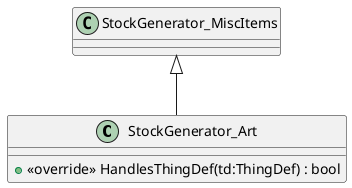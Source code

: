 @startuml
class StockGenerator_Art {
    + <<override>> HandlesThingDef(td:ThingDef) : bool
}
StockGenerator_MiscItems <|-- StockGenerator_Art
@enduml
